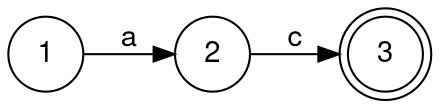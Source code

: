 digraph ac {
fontname="Helvetica,Arial,sans-serif"
node [fontname="Helvetica,Arial,sans-serif"]
edge [fontname="Helvetica,Arial,sans-serif"]
rankdir=LR;
size="8,5";
node [shape = doublecircle]; 3;
node [shape = circle];
1->2 [label = "a"];
2->3 [label = "c"];
}
